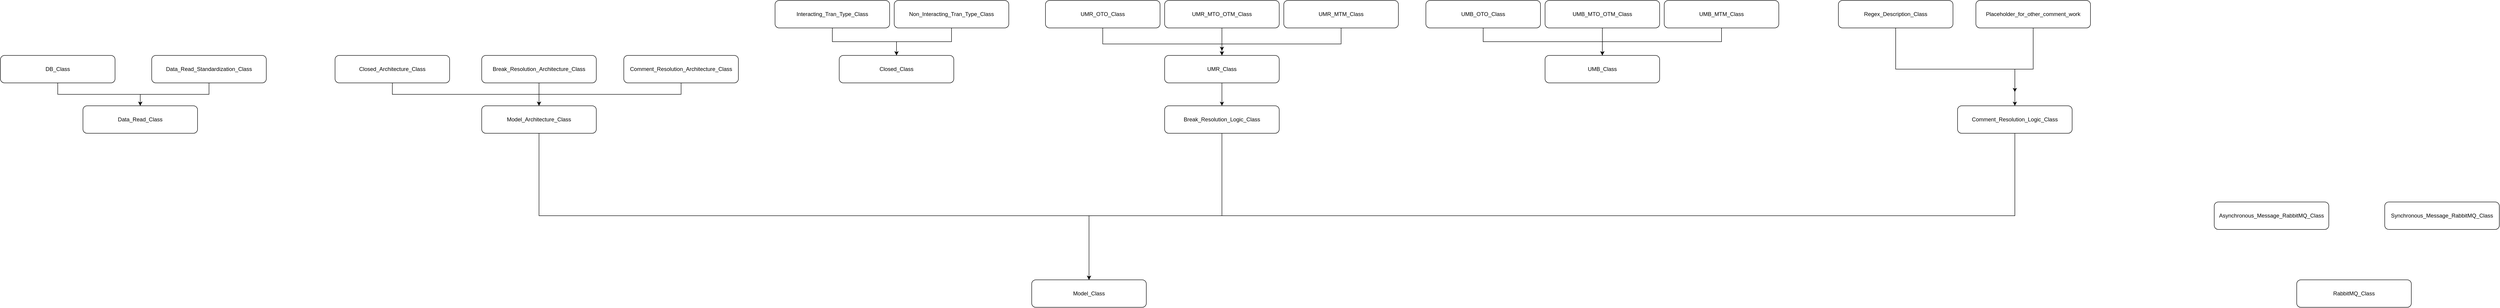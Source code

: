 <mxfile version="15.2.9" type="device"><diagram id="h__1ENWta0kDHQKzGXym" name="Page-1"><mxGraphModel dx="1773" dy="1783" grid="1" gridSize="10" guides="1" tooltips="1" connect="1" arrows="1" fold="1" page="1" pageScale="1" pageWidth="827" pageHeight="1169" math="0" shadow="0"><root><mxCell id="0"/><mxCell id="1" parent="0"/><mxCell id="gYxiSioCZgGkHThGzrpN-26" style="edgeStyle=orthogonalEdgeStyle;rounded=0;orthogonalLoop=1;jettySize=auto;html=1;entryX=0.5;entryY=0;entryDx=0;entryDy=0;" parent="1" source="gYxiSioCZgGkHThGzrpN-1" target="gYxiSioCZgGkHThGzrpN-7" edge="1"><mxGeometry relative="1" as="geometry"/></mxCell><mxCell id="gYxiSioCZgGkHThGzrpN-1" value="Data_Read_Standardization_Class" style="rounded=1;whiteSpace=wrap;html=1;" parent="1" vertex="1"><mxGeometry x="-160" y="90" width="250" height="60" as="geometry"/></mxCell><mxCell id="gYxiSioCZgGkHThGzrpN-25" style="edgeStyle=orthogonalEdgeStyle;rounded=0;orthogonalLoop=1;jettySize=auto;html=1;entryX=0.5;entryY=0;entryDx=0;entryDy=0;" parent="1" source="gYxiSioCZgGkHThGzrpN-2" target="gYxiSioCZgGkHThGzrpN-7" edge="1"><mxGeometry relative="1" as="geometry"/></mxCell><mxCell id="gYxiSioCZgGkHThGzrpN-2" value="DB_Class" style="rounded=1;whiteSpace=wrap;html=1;" parent="1" vertex="1"><mxGeometry x="-490" y="90" width="250" height="60" as="geometry"/></mxCell><mxCell id="gYxiSioCZgGkHThGzrpN-28" style="edgeStyle=orthogonalEdgeStyle;rounded=0;orthogonalLoop=1;jettySize=auto;html=1;" parent="1" source="gYxiSioCZgGkHThGzrpN-3" target="gYxiSioCZgGkHThGzrpN-6" edge="1"><mxGeometry relative="1" as="geometry"/></mxCell><mxCell id="gYxiSioCZgGkHThGzrpN-3" value="Break_Resolution_Architecture_Class" style="rounded=1;whiteSpace=wrap;html=1;" parent="1" vertex="1"><mxGeometry x="560" y="90" width="250" height="60" as="geometry"/></mxCell><mxCell id="gYxiSioCZgGkHThGzrpN-37" style="edgeStyle=orthogonalEdgeStyle;rounded=0;orthogonalLoop=1;jettySize=auto;html=1;" parent="1" source="gYxiSioCZgGkHThGzrpN-4" target="gYxiSioCZgGkHThGzrpN-6" edge="1"><mxGeometry relative="1" as="geometry"><mxPoint x="870" y="200" as="targetPoint"/><Array as="points"><mxPoint x="995" y="175"/><mxPoint x="685" y="175"/></Array></mxGeometry></mxCell><mxCell id="gYxiSioCZgGkHThGzrpN-4" value="Comment_Resolution_Architecture_Class" style="rounded=1;whiteSpace=wrap;html=1;" parent="1" vertex="1"><mxGeometry x="870" y="90" width="250" height="60" as="geometry"/></mxCell><mxCell id="gYxiSioCZgGkHThGzrpN-5" value="Model_Class" style="rounded=1;whiteSpace=wrap;html=1;" parent="1" vertex="1"><mxGeometry x="1760" y="580" width="250" height="60" as="geometry"/></mxCell><mxCell id="gYxiSioCZgGkHThGzrpN-43" style="edgeStyle=orthogonalEdgeStyle;rounded=0;orthogonalLoop=1;jettySize=auto;html=1;" parent="1" source="gYxiSioCZgGkHThGzrpN-6" target="gYxiSioCZgGkHThGzrpN-5" edge="1"><mxGeometry relative="1" as="geometry"><mxPoint x="790" y="570" as="targetPoint"/><Array as="points"><mxPoint x="685" y="440"/><mxPoint x="1885" y="440"/></Array></mxGeometry></mxCell><mxCell id="gYxiSioCZgGkHThGzrpN-6" value="Model_Architecture_Class" style="rounded=1;whiteSpace=wrap;html=1;" parent="1" vertex="1"><mxGeometry x="560" y="200" width="250" height="60" as="geometry"/></mxCell><mxCell id="gYxiSioCZgGkHThGzrpN-7" value="Data_Read_Class" style="rounded=1;whiteSpace=wrap;html=1;" parent="1" vertex="1"><mxGeometry x="-310" y="200" width="250" height="60" as="geometry"/></mxCell><mxCell id="gYxiSioCZgGkHThGzrpN-8" value="Closed_Class" style="rounded=1;whiteSpace=wrap;html=1;" parent="1" vertex="1"><mxGeometry x="1340" y="90" width="250" height="60" as="geometry"/></mxCell><mxCell id="gYxiSioCZgGkHThGzrpN-35" style="edgeStyle=orthogonalEdgeStyle;rounded=0;orthogonalLoop=1;jettySize=auto;html=1;entryX=0.5;entryY=0;entryDx=0;entryDy=0;" parent="1" source="gYxiSioCZgGkHThGzrpN-9" target="gYxiSioCZgGkHThGzrpN-10" edge="1"><mxGeometry relative="1" as="geometry"/></mxCell><mxCell id="gYxiSioCZgGkHThGzrpN-9" value="UMR_Class" style="rounded=1;whiteSpace=wrap;html=1;" parent="1" vertex="1"><mxGeometry x="2050" y="90" width="250" height="60" as="geometry"/></mxCell><mxCell id="gYxiSioCZgGkHThGzrpN-44" style="edgeStyle=orthogonalEdgeStyle;rounded=0;orthogonalLoop=1;jettySize=auto;html=1;" parent="1" source="gYxiSioCZgGkHThGzrpN-10" target="gYxiSioCZgGkHThGzrpN-5" edge="1"><mxGeometry relative="1" as="geometry"><mxPoint x="2160" y="570" as="targetPoint"/><Array as="points"><mxPoint x="2175" y="440"/><mxPoint x="1885" y="440"/></Array></mxGeometry></mxCell><mxCell id="gYxiSioCZgGkHThGzrpN-10" value="Break_Resolution_Logic_Class" style="rounded=1;whiteSpace=wrap;html=1;" parent="1" vertex="1"><mxGeometry x="2050" y="200" width="250" height="60" as="geometry"/></mxCell><mxCell id="gYxiSioCZgGkHThGzrpN-32" style="edgeStyle=orthogonalEdgeStyle;rounded=0;orthogonalLoop=1;jettySize=auto;html=1;" parent="1" source="gYxiSioCZgGkHThGzrpN-12" target="gYxiSioCZgGkHThGzrpN-9" edge="1"><mxGeometry relative="1" as="geometry"><mxPoint x="2020" y="100" as="targetPoint"/><Array as="points"><mxPoint x="1915" y="65"/><mxPoint x="2175" y="65"/></Array></mxGeometry></mxCell><mxCell id="gYxiSioCZgGkHThGzrpN-12" value="UMR_OTO_&lt;span style=&quot;color: rgba(0 , 0 , 0 , 0) ; font-family: monospace ; font-size: 0px&quot;&gt;%3CmxGraphModel%3E%3Croot%3E%3CmxCell%20id%3D%220%22%2F%3E%3CmxCell%20id%3D%221%22%20parent%3D%220%22%2F%3E%3CmxCell%20id%3D%222%22%20value%3D%22UMR_Class%22%20style%3D%22rounded%3D1%3BwhiteSpace%3Dwrap%3Bhtml%3D1%3B%22%20vertex%3D%221%22%20parent%3D%221%22%3E%3CmxGeometry%20x%3D%221640%22%20y%3D%2290%22%20width%3D%22250%22%20height%3D%2260%22%20as%3D%22geometry%22%2F%3E%3C%2FmxCell%3E%3C%2Froot%3E%3C%2FmxGraphModel%3E&lt;/span&gt;Class" style="rounded=1;whiteSpace=wrap;html=1;" parent="1" vertex="1"><mxGeometry x="1790" y="-30" width="250" height="60" as="geometry"/></mxCell><mxCell id="gYxiSioCZgGkHThGzrpN-33" style="edgeStyle=orthogonalEdgeStyle;rounded=0;orthogonalLoop=1;jettySize=auto;html=1;" parent="1" source="gYxiSioCZgGkHThGzrpN-13" edge="1"><mxGeometry relative="1" as="geometry"><mxPoint x="2175" y="80" as="targetPoint"/></mxGeometry></mxCell><mxCell id="gYxiSioCZgGkHThGzrpN-13" value="UMR_MTO_OTM_&lt;span style=&quot;color: rgba(0 , 0 , 0 , 0) ; font-family: monospace ; font-size: 0px&quot;&gt;%3CmxGraphModel%3E%3Croot%3E%3CmxCell%20id%3D%220%22%2F%3E%3CmxCell%20id%3D%221%22%20parent%3D%220%22%2F%3E%3CmxCell%20id%3D%222%22%20value%3D%22UMR_Class%22%20style%3D%22rounded%3D1%3BwhiteSpace%3Dwrap%3Bhtml%3D1%3B%22%20vertex%3D%221%22%20parent%3D%221%22%3E%3CmxGeometry%20x%3D%221640%22%20y%3D%2290%22%20width%3D%22250%22%20height%3D%2260%22%20as%3D%22geometry%22%2F%3E%3C%2FmxCell%3E%3C%2Froot%3E%3C%2FmxGraphModel%3E&lt;/span&gt;Class" style="rounded=1;whiteSpace=wrap;html=1;" parent="1" vertex="1"><mxGeometry x="2050" y="-30" width="250" height="60" as="geometry"/></mxCell><mxCell id="gYxiSioCZgGkHThGzrpN-34" style="edgeStyle=orthogonalEdgeStyle;rounded=0;orthogonalLoop=1;jettySize=auto;html=1;" parent="1" source="gYxiSioCZgGkHThGzrpN-14" target="gYxiSioCZgGkHThGzrpN-9" edge="1"><mxGeometry relative="1" as="geometry"><mxPoint x="2350" y="100" as="targetPoint"/><Array as="points"><mxPoint x="2435" y="65"/><mxPoint x="2175" y="65"/></Array></mxGeometry></mxCell><mxCell id="gYxiSioCZgGkHThGzrpN-14" value="UMR_MTM_&lt;span style=&quot;color: rgba(0 , 0 , 0 , 0) ; font-family: monospace ; font-size: 0px&quot;&gt;%3CmxGraphModel%3E%3Croot%3E%3CmxCell%20id%3D%220%22%2F%3E%3CmxCell%20id%3D%221%22%20parent%3D%220%22%2F%3E%3CmxCell%20id%3D%222%22%20value%3D%22UMR_Class%22%20style%3D%22rounded%3D1%3BwhiteSpace%3Dwrap%3Bhtml%3D1%3B%22%20vertex%3D%221%22%20parent%3D%221%22%3E%3CmxGeometry%20x%3D%221640%22%20y%3D%2290%22%20width%3D%22250%22%20height%3D%2260%22%20as%3D%22geometry%22%2F%3E%3C%2FmxCell%3E%3C%2Froot%3E%3C%2FmxGraphModel%3E&lt;/span&gt;Class" style="rounded=1;whiteSpace=wrap;html=1;" parent="1" vertex="1"><mxGeometry x="2310" y="-30" width="250" height="60" as="geometry"/></mxCell><mxCell id="gYxiSioCZgGkHThGzrpN-15" value="UMB_Class" style="rounded=1;whiteSpace=wrap;html=1;" parent="1" vertex="1"><mxGeometry x="2880" y="90" width="250" height="60" as="geometry"/></mxCell><mxCell id="gYxiSioCZgGkHThGzrpN-38" style="edgeStyle=orthogonalEdgeStyle;rounded=0;orthogonalLoop=1;jettySize=auto;html=1;" parent="1" source="gYxiSioCZgGkHThGzrpN-16" target="gYxiSioCZgGkHThGzrpN-15" edge="1"><mxGeometry relative="1" as="geometry"><mxPoint x="2870" y="90" as="targetPoint"/><Array as="points"><mxPoint x="2745" y="60"/><mxPoint x="3005" y="60"/></Array></mxGeometry></mxCell><mxCell id="gYxiSioCZgGkHThGzrpN-16" value="UMB_OTO_&lt;span style=&quot;color: rgba(0 , 0 , 0 , 0) ; font-family: monospace ; font-size: 0px&quot;&gt;%3CmxGraphModel%3E%3Croot%3E%3CmxCell%20id%3D%220%22%2F%3E%3CmxCell%20id%3D%221%22%20parent%3D%220%22%2F%3E%3CmxCell%20id%3D%222%22%20value%3D%22UMR_Class%22%20style%3D%22rounded%3D1%3BwhiteSpace%3Dwrap%3Bhtml%3D1%3B%22%20vertex%3D%221%22%20parent%3D%221%22%3E%3CmxGeometry%20x%3D%221640%22%20y%3D%2290%22%20width%3D%22250%22%20height%3D%2260%22%20as%3D%22geometry%22%2F%3E%3C%2FmxCell%3E%3C%2Froot%3E%3C%2FmxGraphModel%3E&lt;/span&gt;Class" style="rounded=1;whiteSpace=wrap;html=1;" parent="1" vertex="1"><mxGeometry x="2620" y="-30" width="250" height="60" as="geometry"/></mxCell><mxCell id="gYxiSioCZgGkHThGzrpN-39" value="" style="edgeStyle=orthogonalEdgeStyle;rounded=0;orthogonalLoop=1;jettySize=auto;html=1;" parent="1" source="gYxiSioCZgGkHThGzrpN-17" target="gYxiSioCZgGkHThGzrpN-15" edge="1"><mxGeometry relative="1" as="geometry"/></mxCell><mxCell id="gYxiSioCZgGkHThGzrpN-17" value="UMB_MTO_OTM_&lt;span style=&quot;color: rgba(0 , 0 , 0 , 0) ; font-family: monospace ; font-size: 0px&quot;&gt;%3CmxGraphModel%3E%3Croot%3E%3CmxCell%20id%3D%220%22%2F%3E%3CmxCell%20id%3D%221%22%20parent%3D%220%22%2F%3E%3CmxCell%20id%3D%222%22%20value%3D%22UMR_Class%22%20style%3D%22rounded%3D1%3BwhiteSpace%3Dwrap%3Bhtml%3D1%3B%22%20vertex%3D%221%22%20parent%3D%221%22%3E%3CmxGeometry%20x%3D%221640%22%20y%3D%2290%22%20width%3D%22250%22%20height%3D%2260%22%20as%3D%22geometry%22%2F%3E%3C%2FmxCell%3E%3C%2Froot%3E%3C%2FmxGraphModel%3E&lt;/span&gt;Class" style="rounded=1;whiteSpace=wrap;html=1;" parent="1" vertex="1"><mxGeometry x="2880" y="-30" width="250" height="60" as="geometry"/></mxCell><mxCell id="gYxiSioCZgGkHThGzrpN-40" style="edgeStyle=orthogonalEdgeStyle;rounded=0;orthogonalLoop=1;jettySize=auto;html=1;" parent="1" source="gYxiSioCZgGkHThGzrpN-18" target="gYxiSioCZgGkHThGzrpN-15" edge="1"><mxGeometry relative="1" as="geometry"><mxPoint x="3190" y="90" as="targetPoint"/><Array as="points"><mxPoint x="3265" y="60"/><mxPoint x="3005" y="60"/></Array></mxGeometry></mxCell><mxCell id="gYxiSioCZgGkHThGzrpN-18" value="UMB_MTM_&lt;span style=&quot;color: rgba(0 , 0 , 0 , 0) ; font-family: monospace ; font-size: 0px&quot;&gt;%3CmxGraphModel%3E%3Croot%3E%3CmxCell%20id%3D%220%22%2F%3E%3CmxCell%20id%3D%221%22%20parent%3D%220%22%2F%3E%3CmxCell%20id%3D%222%22%20value%3D%22UMR_Class%22%20style%3D%22rounded%3D1%3BwhiteSpace%3Dwrap%3Bhtml%3D1%3B%22%20vertex%3D%221%22%20parent%3D%221%22%3E%3CmxGeometry%20x%3D%221640%22%20y%3D%2290%22%20width%3D%22250%22%20height%3D%2260%22%20as%3D%22geometry%22%2F%3E%3C%2FmxCell%3E%3C%2Froot%3E%3C%2FmxGraphModel%3E&lt;/span&gt;Class" style="rounded=1;whiteSpace=wrap;html=1;" parent="1" vertex="1"><mxGeometry x="3140" y="-30" width="250" height="60" as="geometry"/></mxCell><mxCell id="gYxiSioCZgGkHThGzrpN-30" style="edgeStyle=orthogonalEdgeStyle;rounded=0;orthogonalLoop=1;jettySize=auto;html=1;entryX=0.5;entryY=0;entryDx=0;entryDy=0;" parent="1" source="gYxiSioCZgGkHThGzrpN-19" target="gYxiSioCZgGkHThGzrpN-8" edge="1"><mxGeometry relative="1" as="geometry"/></mxCell><mxCell id="gYxiSioCZgGkHThGzrpN-19" value="Interacting_Tran_Type_&lt;span style=&quot;color: rgba(0 , 0 , 0 , 0) ; font-family: monospace ; font-size: 0px&quot;&gt;%3CmxGraphModel%3E%3Croot%3E%3CmxCell%20id%3D%220%22%2F%3E%3CmxCell%20id%3D%221%22%20parent%3D%220%22%2F%3E%3CmxCell%20id%3D%222%22%20value%3D%22UMR_Class%22%20style%3D%22rounded%3D1%3BwhiteSpace%3Dwrap%3Bhtml%3D1%3B%22%20vertex%3D%221%22%20parent%3D%221%22%3E%3CmxGeometry%20x%3D%221640%22%20y%3D%2290%22%20width%3D%22250%22%20height%3D%2260%22%20as%3D%22geometry%22%2F%3E%3C%2FmxCell%3E%3C%2Froot%3E%3C%2FmxGraphModel%3E&lt;/span&gt;Class" style="rounded=1;whiteSpace=wrap;html=1;" parent="1" vertex="1"><mxGeometry x="1200" y="-30" width="250" height="60" as="geometry"/></mxCell><mxCell id="gYxiSioCZgGkHThGzrpN-31" style="edgeStyle=orthogonalEdgeStyle;rounded=0;orthogonalLoop=1;jettySize=auto;html=1;entryX=0.5;entryY=0;entryDx=0;entryDy=0;" parent="1" source="gYxiSioCZgGkHThGzrpN-20" target="gYxiSioCZgGkHThGzrpN-8" edge="1"><mxGeometry relative="1" as="geometry"/></mxCell><mxCell id="gYxiSioCZgGkHThGzrpN-20" value="Non_Interacting_Tran_Type_&lt;span style=&quot;color: rgba(0 , 0 , 0 , 0) ; font-family: monospace ; font-size: 0px&quot;&gt;%3CmxGraphModel%3E%3Croot%3E%3CmxCell%20id%3D%220%22%2F%3E%3CmxCell%20id%3D%221%22%20parent%3D%220%22%2F%3E%3CmxCell%20id%3D%222%22%20value%3D%22UMR_Class%22%20style%3D%22rounded%3D1%3BwhiteSpace%3Dwrap%3Bhtml%3D1%3B%22%20vertex%3D%221%22%20parent%3D%221%22%3E%3CmxGeometry%20x%3D%221640%22%20y%3D%2290%22%20width%3D%22250%22%20height%3D%2260%22%20as%3D%22geometry%22%2F%3E%3C%2FmxCell%3E%3C%2Froot%3E%3C%2FmxGraphModel%3E&lt;/span&gt;Class" style="rounded=1;whiteSpace=wrap;html=1;" parent="1" vertex="1"><mxGeometry x="1460" y="-30" width="250" height="60" as="geometry"/></mxCell><mxCell id="gYxiSioCZgGkHThGzrpN-36" style="edgeStyle=orthogonalEdgeStyle;rounded=0;orthogonalLoop=1;jettySize=auto;html=1;" parent="1" source="gYxiSioCZgGkHThGzrpN-21" target="gYxiSioCZgGkHThGzrpN-6" edge="1"><mxGeometry relative="1" as="geometry"><mxPoint x="480" y="200" as="targetPoint"/><Array as="points"><mxPoint x="365" y="175"/><mxPoint x="685" y="175"/></Array></mxGeometry></mxCell><mxCell id="gYxiSioCZgGkHThGzrpN-21" value="Closed_Architecture_Class" style="rounded=1;whiteSpace=wrap;html=1;" parent="1" vertex="1"><mxGeometry x="240" y="90" width="250" height="60" as="geometry"/></mxCell><mxCell id="gYxiSioCZgGkHThGzrpN-45" style="edgeStyle=orthogonalEdgeStyle;rounded=0;orthogonalLoop=1;jettySize=auto;html=1;" parent="1" source="gYxiSioCZgGkHThGzrpN-22" target="gYxiSioCZgGkHThGzrpN-5" edge="1"><mxGeometry relative="1" as="geometry"><mxPoint x="1890" y="610" as="targetPoint"/><Array as="points"><mxPoint x="3905" y="440"/><mxPoint x="1885" y="440"/></Array></mxGeometry></mxCell><mxCell id="gYxiSioCZgGkHThGzrpN-22" value="Comment_Resolution_Logic_Class" style="rounded=1;whiteSpace=wrap;html=1;" parent="1" vertex="1"><mxGeometry x="3780" y="200" width="250" height="60" as="geometry"/></mxCell><mxCell id="gYxiSioCZgGkHThGzrpN-41" style="edgeStyle=orthogonalEdgeStyle;rounded=0;orthogonalLoop=1;jettySize=auto;html=1;" parent="1" source="gYxiSioCZgGkHThGzrpN-23" target="gYxiSioCZgGkHThGzrpN-22" edge="1"><mxGeometry relative="1" as="geometry"><mxPoint x="3700" y="210" as="targetPoint"/><Array as="points"><mxPoint x="3645" y="120"/><mxPoint x="3905" y="120"/></Array></mxGeometry></mxCell><mxCell id="gYxiSioCZgGkHThGzrpN-23" value="Regex_Description_Class" style="rounded=1;whiteSpace=wrap;html=1;" parent="1" vertex="1"><mxGeometry x="3520" y="-30" width="250" height="60" as="geometry"/></mxCell><mxCell id="gYxiSioCZgGkHThGzrpN-42" style="edgeStyle=orthogonalEdgeStyle;rounded=0;orthogonalLoop=1;jettySize=auto;html=1;" parent="1" source="gYxiSioCZgGkHThGzrpN-24" edge="1"><mxGeometry relative="1" as="geometry"><mxPoint x="3905" y="170" as="targetPoint"/><Array as="points"><mxPoint x="3945" y="120"/><mxPoint x="3905" y="120"/></Array></mxGeometry></mxCell><mxCell id="gYxiSioCZgGkHThGzrpN-24" value="Placeholder_for_other_comment_work" style="rounded=1;whiteSpace=wrap;html=1;" parent="1" vertex="1"><mxGeometry x="3820" y="-30" width="250" height="60" as="geometry"/></mxCell><mxCell id="7j6mEUFfG7uNIn8f28Qg-1" value="RabbitMQ_Class" style="rounded=1;whiteSpace=wrap;html=1;" parent="1" vertex="1"><mxGeometry x="4520" y="580" width="250" height="60" as="geometry"/></mxCell><mxCell id="TFSAG4_1699LTqHYYkHP-1" value="Synchronous_Message_RabbitMQ_Class" style="rounded=1;whiteSpace=wrap;html=1;" vertex="1" parent="1"><mxGeometry x="4712" y="410" width="250" height="60" as="geometry"/></mxCell><mxCell id="TFSAG4_1699LTqHYYkHP-2" value="Asynchronous_Message_RabbitMQ_Class" style="rounded=1;whiteSpace=wrap;html=1;" vertex="1" parent="1"><mxGeometry x="4340" y="410" width="250" height="60" as="geometry"/></mxCell></root></mxGraphModel></diagram></mxfile>